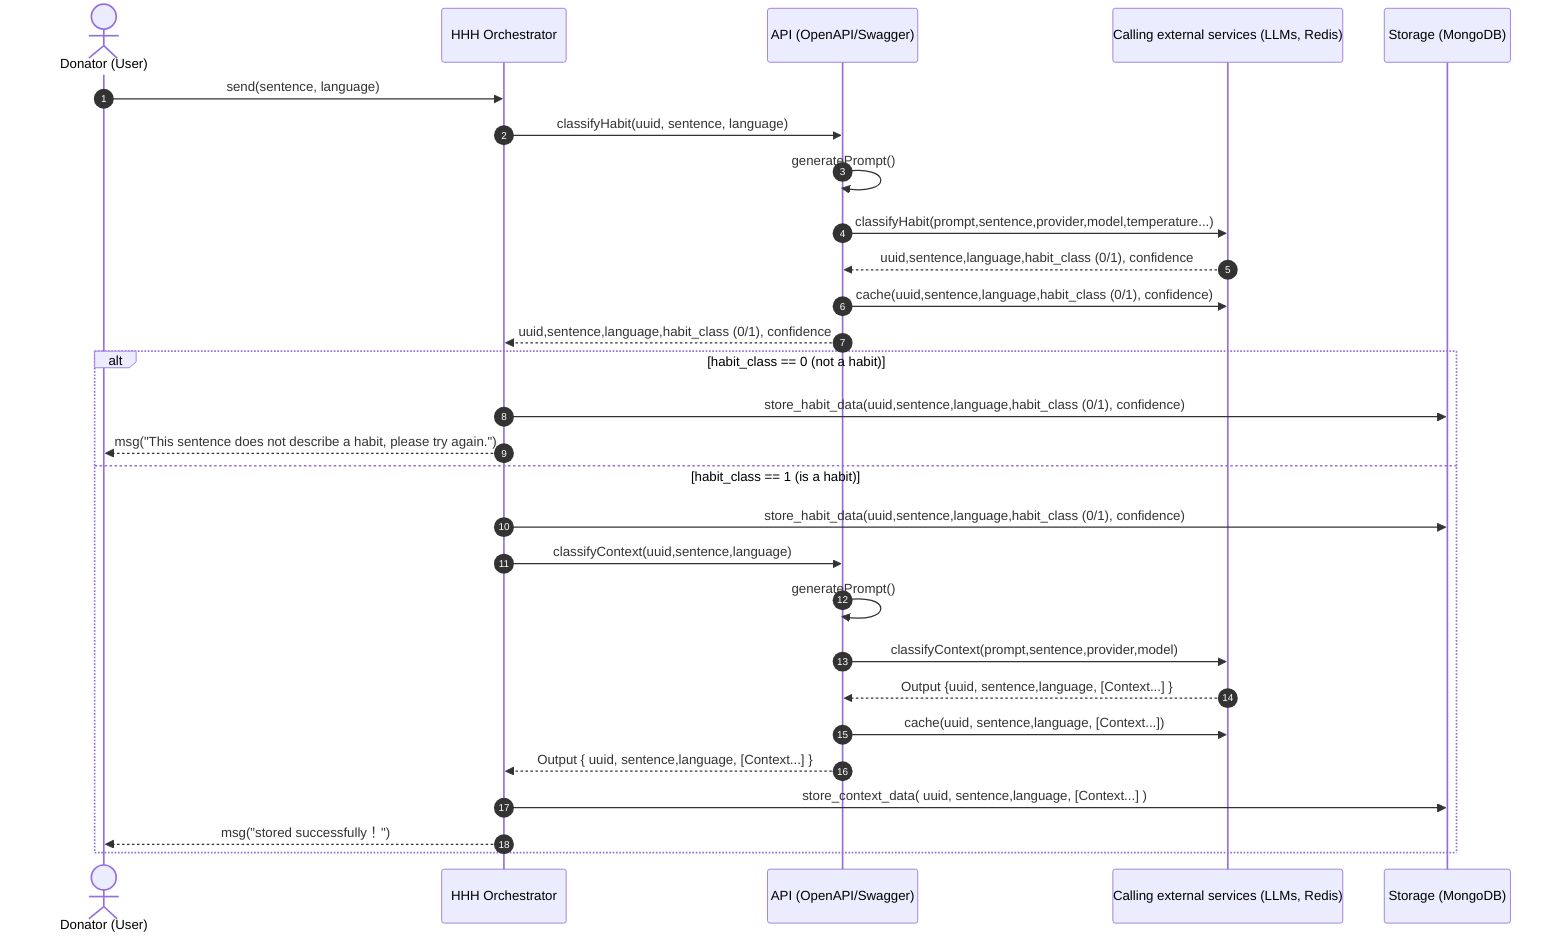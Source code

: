 sequenceDiagram
    autonumber
    actor Donator as Donator (User)
    participant HHH as HHH Orchestrator
    participant API as API (OpenAPI/Swagger)
    participant LLM as Calling external services (LLMs, Redis)
    participant DB as Storage (MongoDB)

    Donator->>HHH: send(sentence, language)
    HHH->>API: classifyHabit(uuid, sentence, language)
    API->>API: generatePrompt()
    API->>LLM: classifyHabit(prompt,sentence,provider,model,temperature...)
    LLM-->>API: uuid,sentence,language,habit_class (0/1), confidence
    API->>LLM: cache(uuid,sentence,language,habit_class (0/1), confidence)
    API-->>HHH: uuid,sentence,language,habit_class (0/1), confidence

    alt habit_class == 0 (not a habit)
        HHH->>DB: store_habit_data(uuid,sentence,language,habit_class (0/1), confidence)
        HHH-->>Donator: msg("This sentence does not describe a habit, please try again.")
    else habit_class == 1 (is a habit)
        HHH->>DB: store_habit_data(uuid,sentence,language,habit_class (0/1), confidence)
        HHH->>API: classifyContext(uuid,sentence,language)
        API->>API: generatePrompt()
        API->>LLM: classifyContext(prompt,sentence,provider,model)
        LLM-->>API: Output {uuid, sentence,language, [Context...] }
        API->>LLM: cache(uuid, sentence,language, [Context...])
        API-->>HHH: Output { uuid, sentence,language, [Context...] }
        HHH->>DB: store_context_data( uuid, sentence,language, [Context...] )
        HHH-->>Donator: msg("stored successfully！")
    end